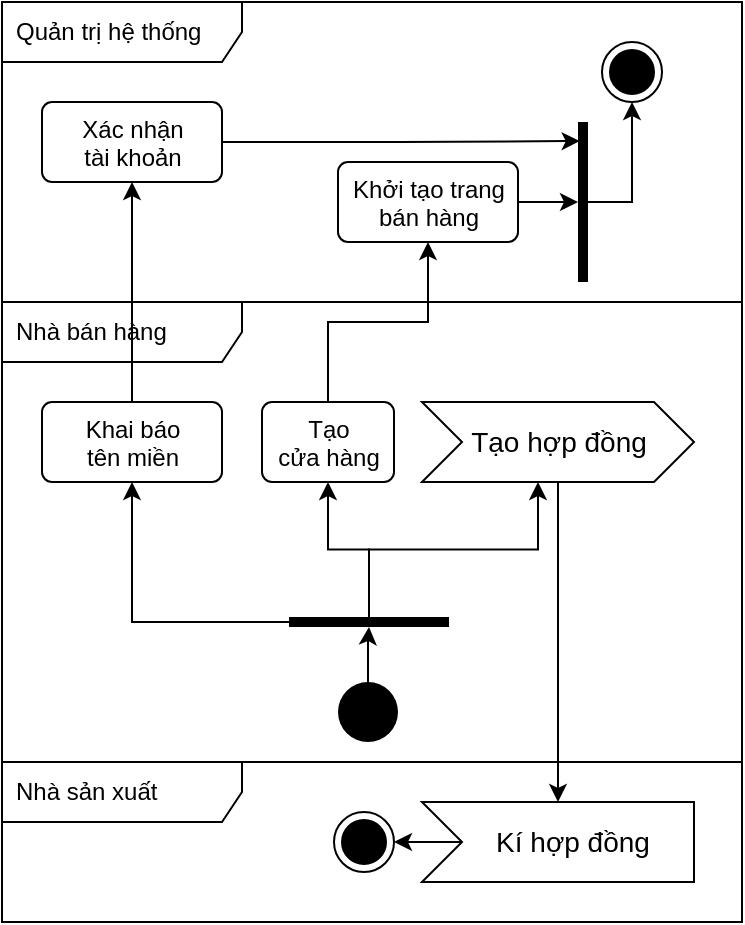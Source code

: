<mxfile version="19.0.3" type="device"><diagram id="xvAvgJLVTHF_WHDi6Dpn" name="Page-1"><mxGraphModel dx="786" dy="512" grid="1" gridSize="10" guides="1" tooltips="1" connect="1" arrows="1" fold="1" page="1" pageScale="1" pageWidth="827" pageHeight="1169" math="0" shadow="0"><root><mxCell id="0"/><mxCell id="1" parent="0"/><mxCell id="6MGbeHMvC5z5SG-QrmbH-3" value="Nhà sản xuất" style="shape=umlFrame;whiteSpace=wrap;html=1;width=120;height=30;boundedLbl=1;verticalAlign=middle;align=left;spacingLeft=5;" vertex="1" parent="1"><mxGeometry x="230" y="440" width="370" height="80" as="geometry"/></mxCell><mxCell id="6MGbeHMvC5z5SG-QrmbH-1" value="Nhà bán hàng" style="shape=umlFrame;whiteSpace=wrap;html=1;width=120;height=30;boundedLbl=1;verticalAlign=middle;align=left;spacingLeft=5;" vertex="1" parent="1"><mxGeometry x="230" y="210" width="370" height="230" as="geometry"/></mxCell><mxCell id="6MGbeHMvC5z5SG-QrmbH-2" value="Quản trị hệ thống" style="shape=umlFrame;whiteSpace=wrap;html=1;width=120;height=30;boundedLbl=1;verticalAlign=middle;align=left;spacingLeft=5;" vertex="1" parent="1"><mxGeometry x="230" y="60" width="370" height="150" as="geometry"/></mxCell><mxCell id="6MGbeHMvC5z5SG-QrmbH-10" style="edgeStyle=orthogonalEdgeStyle;rounded=0;orthogonalLoop=1;jettySize=auto;html=1;entryX=0.5;entryY=1;entryDx=0;entryDy=0;" edge="1" parent="1" source="6MGbeHMvC5z5SG-QrmbH-4" target="6MGbeHMvC5z5SG-QrmbH-8"><mxGeometry relative="1" as="geometry"/></mxCell><mxCell id="6MGbeHMvC5z5SG-QrmbH-4" value="Tạo&lt;br&gt;cửa hàng" style="html=1;align=center;verticalAlign=top;rounded=1;absoluteArcSize=1;arcSize=10;dashed=0;" vertex="1" parent="1"><mxGeometry x="360" y="260" width="66" height="40" as="geometry"/></mxCell><mxCell id="6MGbeHMvC5z5SG-QrmbH-9" style="edgeStyle=orthogonalEdgeStyle;rounded=0;orthogonalLoop=1;jettySize=auto;html=1;entryX=0.5;entryY=1;entryDx=0;entryDy=0;" edge="1" parent="1" source="6MGbeHMvC5z5SG-QrmbH-5" target="6MGbeHMvC5z5SG-QrmbH-7"><mxGeometry relative="1" as="geometry"/></mxCell><mxCell id="6MGbeHMvC5z5SG-QrmbH-5" value="Khai báo&lt;br&gt;tên miền" style="html=1;align=center;verticalAlign=top;rounded=1;absoluteArcSize=1;arcSize=10;dashed=0;" vertex="1" parent="1"><mxGeometry x="250" y="260" width="90" height="40" as="geometry"/></mxCell><mxCell id="6MGbeHMvC5z5SG-QrmbH-33" style="edgeStyle=orthogonalEdgeStyle;rounded=0;orthogonalLoop=1;jettySize=auto;html=1;" edge="1" parent="1" source="6MGbeHMvC5z5SG-QrmbH-6" target="6MGbeHMvC5z5SG-QrmbH-11"><mxGeometry relative="1" as="geometry"/></mxCell><mxCell id="6MGbeHMvC5z5SG-QrmbH-6" value="Tạo hợp đồng" style="html=1;shape=mxgraph.infographic.ribbonSimple;notch1=20;notch2=20;align=center;verticalAlign=middle;fontSize=14;fontStyle=0;fillColor=#FFFFFF;" vertex="1" parent="1"><mxGeometry x="440" y="260" width="136" height="40" as="geometry"/></mxCell><mxCell id="6MGbeHMvC5z5SG-QrmbH-17" style="edgeStyle=orthogonalEdgeStyle;rounded=0;orthogonalLoop=1;jettySize=auto;html=1;entryX=0.833;entryY=0.881;entryDx=0;entryDy=0;entryPerimeter=0;" edge="1" parent="1" source="6MGbeHMvC5z5SG-QrmbH-7" target="6MGbeHMvC5z5SG-QrmbH-15"><mxGeometry relative="1" as="geometry"/></mxCell><mxCell id="6MGbeHMvC5z5SG-QrmbH-7" value="Xác nhận&lt;br&gt;tài khoản" style="html=1;align=center;verticalAlign=top;rounded=1;absoluteArcSize=1;arcSize=10;dashed=0;" vertex="1" parent="1"><mxGeometry x="250" y="110" width="90" height="40" as="geometry"/></mxCell><mxCell id="6MGbeHMvC5z5SG-QrmbH-21" style="edgeStyle=orthogonalEdgeStyle;rounded=0;orthogonalLoop=1;jettySize=auto;html=1;" edge="1" parent="1" source="6MGbeHMvC5z5SG-QrmbH-8" target="6MGbeHMvC5z5SG-QrmbH-15"><mxGeometry relative="1" as="geometry"/></mxCell><mxCell id="6MGbeHMvC5z5SG-QrmbH-8" value="Khởi tạo trang&lt;br&gt;bán hàng" style="html=1;align=center;verticalAlign=top;rounded=1;absoluteArcSize=1;arcSize=10;dashed=0;" vertex="1" parent="1"><mxGeometry x="398" y="140" width="90" height="40" as="geometry"/></mxCell><mxCell id="6MGbeHMvC5z5SG-QrmbH-19" style="edgeStyle=orthogonalEdgeStyle;rounded=0;orthogonalLoop=1;jettySize=auto;html=1;exitX=0;exitY=0;exitDx=20;exitDy=20;exitPerimeter=0;entryX=1;entryY=0.5;entryDx=0;entryDy=0;" edge="1" parent="1" source="6MGbeHMvC5z5SG-QrmbH-11" target="6MGbeHMvC5z5SG-QrmbH-13"><mxGeometry relative="1" as="geometry"/></mxCell><mxCell id="6MGbeHMvC5z5SG-QrmbH-11" value="Kí hợp đồng" style="html=1;shape=mxgraph.infographic.ribbonSimple;notch1=20;notch2=0;align=center;verticalAlign=middle;fontSize=14;fontStyle=0;fillColor=#FFFFFF;flipH=0;spacingRight=0;spacingLeft=14;" vertex="1" parent="1"><mxGeometry x="440" y="460" width="136" height="40" as="geometry"/></mxCell><mxCell id="6MGbeHMvC5z5SG-QrmbH-13" value="" style="ellipse;html=1;shape=endState;fillColor=#000000;strokeColor=#000000;" vertex="1" parent="1"><mxGeometry x="396" y="465" width="30" height="30" as="geometry"/></mxCell><mxCell id="6MGbeHMvC5z5SG-QrmbH-14" value="" style="ellipse;html=1;shape=endState;fillColor=#000000;strokeColor=#000000;" vertex="1" parent="1"><mxGeometry x="530" y="80" width="30" height="30" as="geometry"/></mxCell><mxCell id="6MGbeHMvC5z5SG-QrmbH-16" style="edgeStyle=orthogonalEdgeStyle;rounded=0;orthogonalLoop=1;jettySize=auto;html=1;entryX=0.5;entryY=1;entryDx=0;entryDy=0;" edge="1" parent="1" source="6MGbeHMvC5z5SG-QrmbH-15" target="6MGbeHMvC5z5SG-QrmbH-14"><mxGeometry relative="1" as="geometry"/></mxCell><mxCell id="6MGbeHMvC5z5SG-QrmbH-15" value="" style="html=1;points=[];perimeter=orthogonalPerimeter;fillColor=#000000;strokeColor=none;rotation=-180;" vertex="1" parent="1"><mxGeometry x="518" y="120" width="5" height="80" as="geometry"/></mxCell><mxCell id="6MGbeHMvC5z5SG-QrmbH-29" style="edgeStyle=orthogonalEdgeStyle;rounded=0;orthogonalLoop=1;jettySize=auto;html=1;" edge="1" parent="1" source="6MGbeHMvC5z5SG-QrmbH-22" target="6MGbeHMvC5z5SG-QrmbH-5"><mxGeometry relative="1" as="geometry"><Array as="points"><mxPoint x="295" y="370"/></Array></mxGeometry></mxCell><mxCell id="6MGbeHMvC5z5SG-QrmbH-30" style="edgeStyle=orthogonalEdgeStyle;rounded=0;orthogonalLoop=1;jettySize=auto;html=1;" edge="1" parent="1" source="6MGbeHMvC5z5SG-QrmbH-22" target="6MGbeHMvC5z5SG-QrmbH-4"><mxGeometry relative="1" as="geometry"/></mxCell><mxCell id="6MGbeHMvC5z5SG-QrmbH-31" style="edgeStyle=orthogonalEdgeStyle;rounded=0;orthogonalLoop=1;jettySize=auto;html=1;entryX=0;entryY=0;entryDx=58;entryDy=40;entryPerimeter=0;" edge="1" parent="1" source="6MGbeHMvC5z5SG-QrmbH-22" target="6MGbeHMvC5z5SG-QrmbH-6"><mxGeometry relative="1" as="geometry"/></mxCell><mxCell id="6MGbeHMvC5z5SG-QrmbH-22" value="" style="html=1;points=[];perimeter=orthogonalPerimeter;fillColor=#000000;strokeColor=none;rotation=-90;" vertex="1" parent="1"><mxGeometry x="411" y="330" width="5" height="80" as="geometry"/></mxCell><mxCell id="6MGbeHMvC5z5SG-QrmbH-32" style="edgeStyle=orthogonalEdgeStyle;rounded=0;orthogonalLoop=1;jettySize=auto;html=1;" edge="1" parent="1" source="6MGbeHMvC5z5SG-QrmbH-26" target="6MGbeHMvC5z5SG-QrmbH-22"><mxGeometry relative="1" as="geometry"/></mxCell><mxCell id="6MGbeHMvC5z5SG-QrmbH-26" value="" style="ellipse;fillColor=#000000;strokeColor=none;" vertex="1" parent="1"><mxGeometry x="398" y="400" width="30" height="30" as="geometry"/></mxCell></root></mxGraphModel></diagram></mxfile>